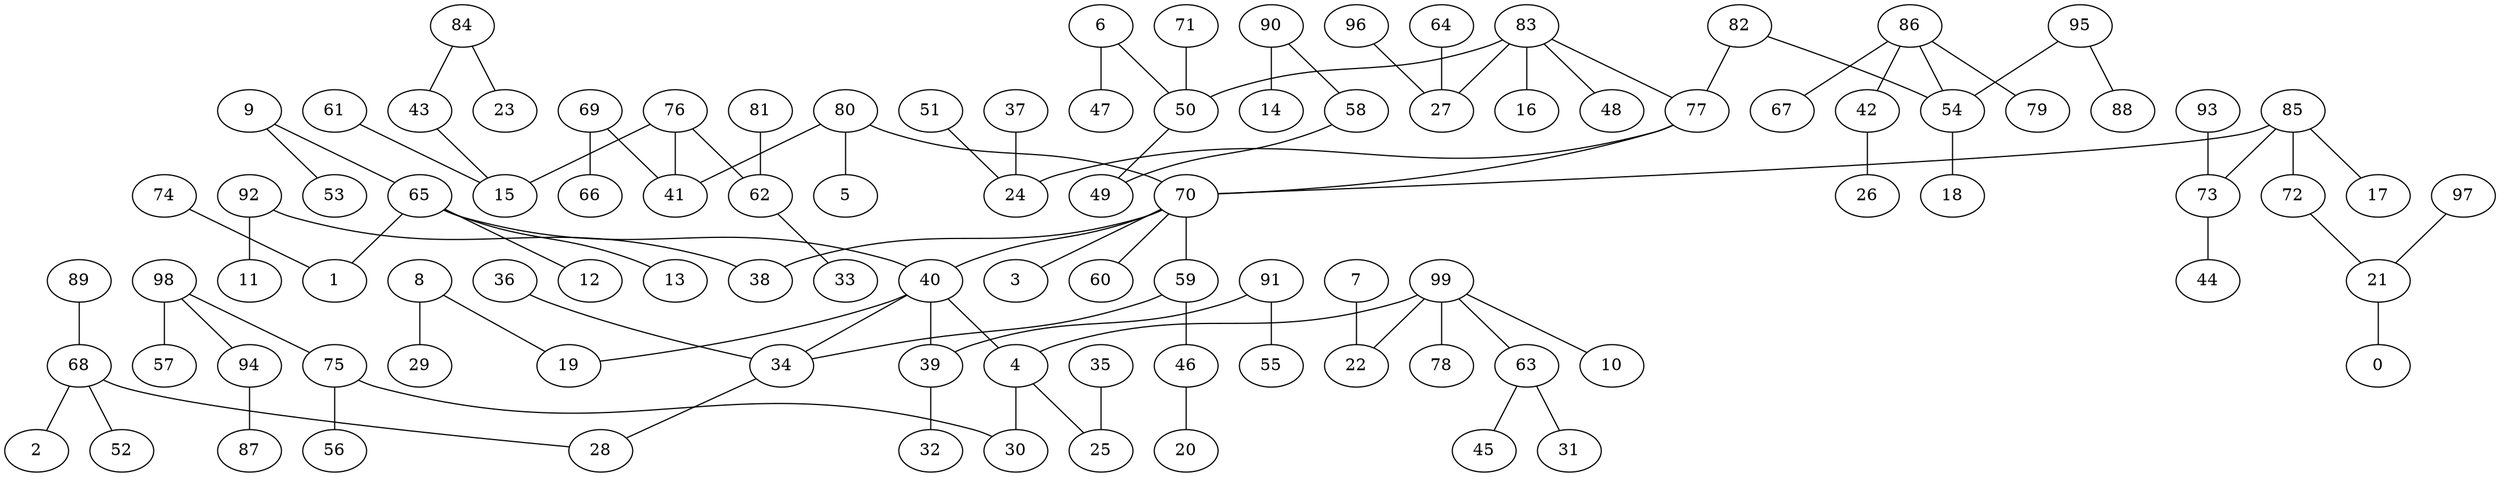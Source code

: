 digraph GG_graph {

subgraph G_graph {
edge [color = black]
"36" -> "34" [dir = none]
"97" -> "21" [dir = none]
"93" -> "73" [dir = none]
"51" -> "24" [dir = none]
"35" -> "25" [dir = none]
"8" -> "29" [dir = none]
"8" -> "19" [dir = none]
"91" -> "55" [dir = none]
"91" -> "39" [dir = none]
"42" -> "26" [dir = none]
"34" -> "28" [dir = none]
"9" -> "53" [dir = none]
"9" -> "65" [dir = none]
"6" -> "47" [dir = none]
"6" -> "50" [dir = none]
"39" -> "32" [dir = none]
"80" -> "5" [dir = none]
"80" -> "41" [dir = none]
"80" -> "70" [dir = none]
"73" -> "44" [dir = none]
"92" -> "11" [dir = none]
"92" -> "38" [dir = none]
"71" -> "50" [dir = none]
"54" -> "18" [dir = none]
"70" -> "59" [dir = none]
"70" -> "3" [dir = none]
"70" -> "38" [dir = none]
"70" -> "60" [dir = none]
"70" -> "40" [dir = none]
"77" -> "24" [dir = none]
"77" -> "70" [dir = none]
"83" -> "16" [dir = none]
"83" -> "50" [dir = none]
"83" -> "48" [dir = none]
"83" -> "27" [dir = none]
"83" -> "77" [dir = none]
"40" -> "19" [dir = none]
"40" -> "39" [dir = none]
"40" -> "34" [dir = none]
"40" -> "4" [dir = none]
"75" -> "56" [dir = none]
"75" -> "30" [dir = none]
"7" -> "22" [dir = none]
"65" -> "13" [dir = none]
"65" -> "12" [dir = none]
"65" -> "1" [dir = none]
"65" -> "40" [dir = none]
"72" -> "21" [dir = none]
"61" -> "15" [dir = none]
"59" -> "46" [dir = none]
"50" -> "49" [dir = none]
"82" -> "54" [dir = none]
"82" -> "77" [dir = none]
"98" -> "57" [dir = none]
"98" -> "94" [dir = none]
"98" -> "75" [dir = none]
"89" -> "68" [dir = none]
"21" -> "0" [dir = none]
"4" -> "25" [dir = none]
"4" -> "30" [dir = none]
"99" -> "78" [dir = none]
"99" -> "22" [dir = none]
"99" -> "10" [dir = none]
"99" -> "63" [dir = none]
"99" -> "4" [dir = none]
"84" -> "23" [dir = none]
"84" -> "43" [dir = none]
"58" -> "49" [dir = none]
"63" -> "45" [dir = none]
"63" -> "31" [dir = none]
"43" -> "15" [dir = none]
"96" -> "27" [dir = none]
"94" -> "87" [dir = none]
"86" -> "79" [dir = none]
"86" -> "42" [dir = none]
"86" -> "67" [dir = none]
"86" -> "54" [dir = none]
"62" -> "33" [dir = none]
"64" -> "27" [dir = none]
"76" -> "15" [dir = none]
"76" -> "62" [dir = none]
"76" -> "41" [dir = none]
"90" -> "14" [dir = none]
"90" -> "58" [dir = none]
"85" -> "17" [dir = none]
"85" -> "73" [dir = none]
"85" -> "72" [dir = none]
"85" -> "70" [dir = none]
"81" -> "62" [dir = none]
"95" -> "88" [dir = none]
"95" -> "54" [dir = none]
"69" -> "66" [dir = none]
"69" -> "41" [dir = none]
"37" -> "24" [dir = none]
"46" -> "20" [dir = none]
"68" -> "52" [dir = none]
"68" -> "2" [dir = none]
"68" -> "28" [dir = none]
"74" -> "1" [dir = none]
"59" -> "34" [dir = none]
}

}
